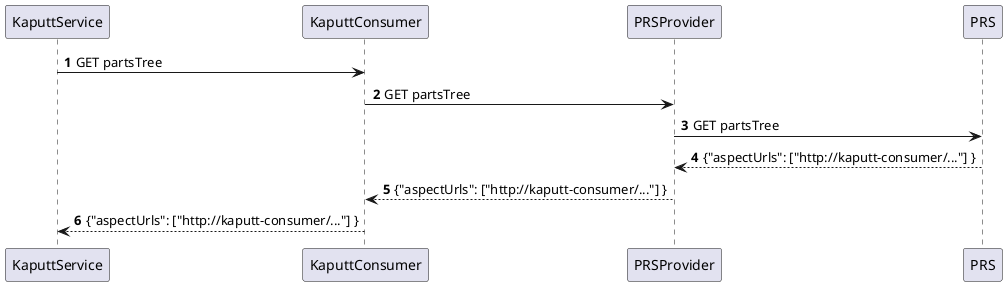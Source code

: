 @startuml
'https://plantuml.com/sequence-diagram

autonumber

KaputtService -> KaputtConsumer: GET partsTree
KaputtConsumer -> PRSProvider: GET partsTree
PRSProvider -> PRS: GET partsTree
PRSProvider <-- PRS: {"aspectUrls": ["http://kaputt-consumer/..."] }
KaputtConsumer <-- PRSProvider: {"aspectUrls": ["http://kaputt-consumer/..."] }
KaputtService <-- KaputtConsumer: {"aspectUrls": ["http://kaputt-consumer/..."] }
@enduml